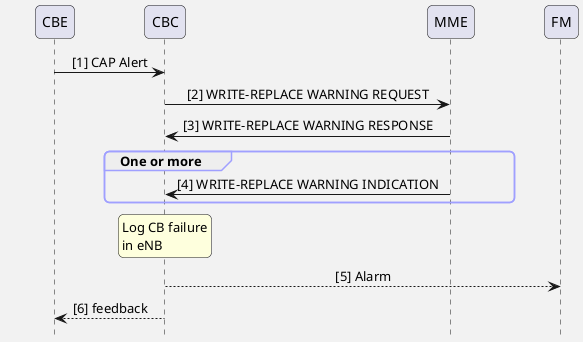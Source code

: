 @startuml
hide footbox
skinparam Shadowing false
skinparam BackgroundColor #f2f2f2
skinparam SequenceGroupBodyBackgroundColor transparent
skinparam roundcorner 10
skinparam ParticipantPadding 30
skinparam BoxPadding 10
skinparam SequenceGroupBorderColor #a0a0ff
skinparam SequenceMessageAlign center

participant CBE as cbe
participant CBC as cbc
participant MME as mme
participant FM as fm

cbe -> cbc: [1] CAP Alert
cbc -> mme: [2] WRITE-REPLACE WARNING REQUEST
mme -> cbc: [3] WRITE-REPLACE WARNING RESPONSE

group One or more
    mme -> cbc: [4] WRITE-REPLACE WARNING INDICATION
end
rnote over cbc
    Log CB failure
    in eNB
endrnote
cbc --> fm: [5] Alarm
cbc --> cbe: [6] feedback

@enduml